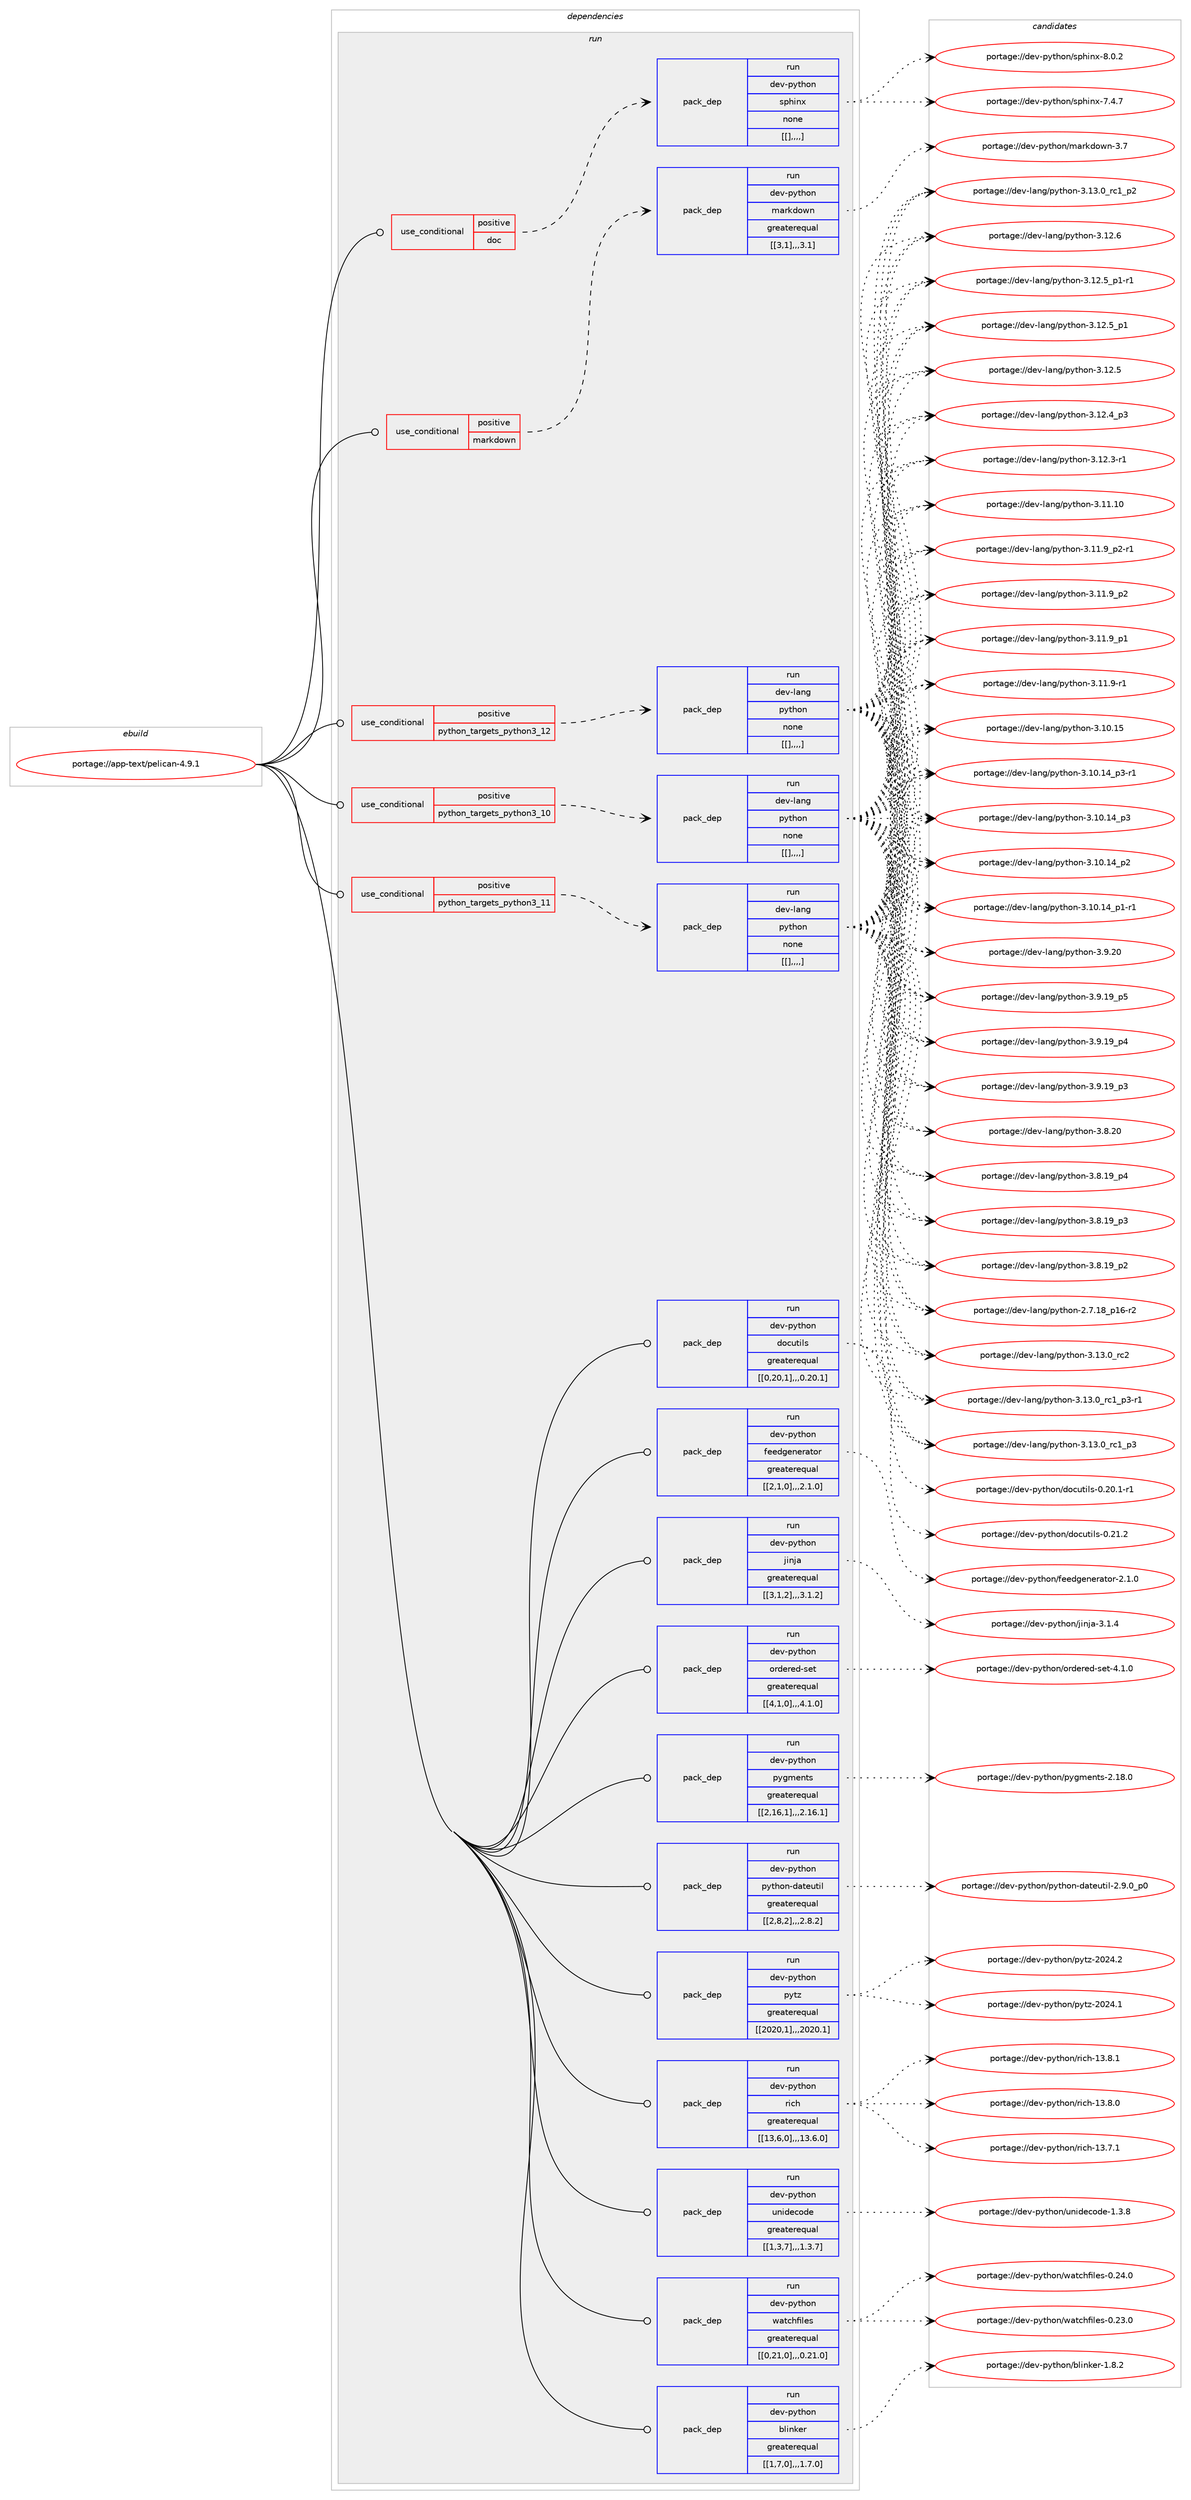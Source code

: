 digraph prolog {

# *************
# Graph options
# *************

newrank=true;
concentrate=true;
compound=true;
graph [rankdir=LR,fontname=Helvetica,fontsize=10,ranksep=1.5];#, ranksep=2.5, nodesep=0.2];
edge  [arrowhead=vee];
node  [fontname=Helvetica,fontsize=10];

# **********
# The ebuild
# **********

subgraph cluster_leftcol {
color=gray;
label=<<i>ebuild</i>>;
id [label="portage://app-text/pelican-4.9.1", color=red, width=4, href="../app-text/pelican-4.9.1.svg"];
}

# ****************
# The dependencies
# ****************

subgraph cluster_midcol {
color=gray;
label=<<i>dependencies</i>>;
subgraph cluster_compile {
fillcolor="#eeeeee";
style=filled;
label=<<i>compile</i>>;
}
subgraph cluster_compileandrun {
fillcolor="#eeeeee";
style=filled;
label=<<i>compile and run</i>>;
}
subgraph cluster_run {
fillcolor="#eeeeee";
style=filled;
label=<<i>run</i>>;
subgraph cond15525 {
dependency57543 [label=<<TABLE BORDER="0" CELLBORDER="1" CELLSPACING="0" CELLPADDING="4"><TR><TD ROWSPAN="3" CELLPADDING="10">use_conditional</TD></TR><TR><TD>positive</TD></TR><TR><TD>doc</TD></TR></TABLE>>, shape=none, color=red];
subgraph pack41513 {
dependency57544 [label=<<TABLE BORDER="0" CELLBORDER="1" CELLSPACING="0" CELLPADDING="4" WIDTH="220"><TR><TD ROWSPAN="6" CELLPADDING="30">pack_dep</TD></TR><TR><TD WIDTH="110">run</TD></TR><TR><TD>dev-python</TD></TR><TR><TD>sphinx</TD></TR><TR><TD>none</TD></TR><TR><TD>[[],,,,]</TD></TR></TABLE>>, shape=none, color=blue];
}
dependency57543:e -> dependency57544:w [weight=20,style="dashed",arrowhead="vee"];
}
id:e -> dependency57543:w [weight=20,style="solid",arrowhead="odot"];
subgraph cond15526 {
dependency57545 [label=<<TABLE BORDER="0" CELLBORDER="1" CELLSPACING="0" CELLPADDING="4"><TR><TD ROWSPAN="3" CELLPADDING="10">use_conditional</TD></TR><TR><TD>positive</TD></TR><TR><TD>markdown</TD></TR></TABLE>>, shape=none, color=red];
subgraph pack41514 {
dependency57546 [label=<<TABLE BORDER="0" CELLBORDER="1" CELLSPACING="0" CELLPADDING="4" WIDTH="220"><TR><TD ROWSPAN="6" CELLPADDING="30">pack_dep</TD></TR><TR><TD WIDTH="110">run</TD></TR><TR><TD>dev-python</TD></TR><TR><TD>markdown</TD></TR><TR><TD>greaterequal</TD></TR><TR><TD>[[3,1],,,3.1]</TD></TR></TABLE>>, shape=none, color=blue];
}
dependency57545:e -> dependency57546:w [weight=20,style="dashed",arrowhead="vee"];
}
id:e -> dependency57545:w [weight=20,style="solid",arrowhead="odot"];
subgraph cond15527 {
dependency57547 [label=<<TABLE BORDER="0" CELLBORDER="1" CELLSPACING="0" CELLPADDING="4"><TR><TD ROWSPAN="3" CELLPADDING="10">use_conditional</TD></TR><TR><TD>positive</TD></TR><TR><TD>python_targets_python3_10</TD></TR></TABLE>>, shape=none, color=red];
subgraph pack41515 {
dependency57548 [label=<<TABLE BORDER="0" CELLBORDER="1" CELLSPACING="0" CELLPADDING="4" WIDTH="220"><TR><TD ROWSPAN="6" CELLPADDING="30">pack_dep</TD></TR><TR><TD WIDTH="110">run</TD></TR><TR><TD>dev-lang</TD></TR><TR><TD>python</TD></TR><TR><TD>none</TD></TR><TR><TD>[[],,,,]</TD></TR></TABLE>>, shape=none, color=blue];
}
dependency57547:e -> dependency57548:w [weight=20,style="dashed",arrowhead="vee"];
}
id:e -> dependency57547:w [weight=20,style="solid",arrowhead="odot"];
subgraph cond15528 {
dependency57549 [label=<<TABLE BORDER="0" CELLBORDER="1" CELLSPACING="0" CELLPADDING="4"><TR><TD ROWSPAN="3" CELLPADDING="10">use_conditional</TD></TR><TR><TD>positive</TD></TR><TR><TD>python_targets_python3_11</TD></TR></TABLE>>, shape=none, color=red];
subgraph pack41516 {
dependency57550 [label=<<TABLE BORDER="0" CELLBORDER="1" CELLSPACING="0" CELLPADDING="4" WIDTH="220"><TR><TD ROWSPAN="6" CELLPADDING="30">pack_dep</TD></TR><TR><TD WIDTH="110">run</TD></TR><TR><TD>dev-lang</TD></TR><TR><TD>python</TD></TR><TR><TD>none</TD></TR><TR><TD>[[],,,,]</TD></TR></TABLE>>, shape=none, color=blue];
}
dependency57549:e -> dependency57550:w [weight=20,style="dashed",arrowhead="vee"];
}
id:e -> dependency57549:w [weight=20,style="solid",arrowhead="odot"];
subgraph cond15529 {
dependency57551 [label=<<TABLE BORDER="0" CELLBORDER="1" CELLSPACING="0" CELLPADDING="4"><TR><TD ROWSPAN="3" CELLPADDING="10">use_conditional</TD></TR><TR><TD>positive</TD></TR><TR><TD>python_targets_python3_12</TD></TR></TABLE>>, shape=none, color=red];
subgraph pack41517 {
dependency57552 [label=<<TABLE BORDER="0" CELLBORDER="1" CELLSPACING="0" CELLPADDING="4" WIDTH="220"><TR><TD ROWSPAN="6" CELLPADDING="30">pack_dep</TD></TR><TR><TD WIDTH="110">run</TD></TR><TR><TD>dev-lang</TD></TR><TR><TD>python</TD></TR><TR><TD>none</TD></TR><TR><TD>[[],,,,]</TD></TR></TABLE>>, shape=none, color=blue];
}
dependency57551:e -> dependency57552:w [weight=20,style="dashed",arrowhead="vee"];
}
id:e -> dependency57551:w [weight=20,style="solid",arrowhead="odot"];
subgraph pack41518 {
dependency57553 [label=<<TABLE BORDER="0" CELLBORDER="1" CELLSPACING="0" CELLPADDING="4" WIDTH="220"><TR><TD ROWSPAN="6" CELLPADDING="30">pack_dep</TD></TR><TR><TD WIDTH="110">run</TD></TR><TR><TD>dev-python</TD></TR><TR><TD>blinker</TD></TR><TR><TD>greaterequal</TD></TR><TR><TD>[[1,7,0],,,1.7.0]</TD></TR></TABLE>>, shape=none, color=blue];
}
id:e -> dependency57553:w [weight=20,style="solid",arrowhead="odot"];
subgraph pack41519 {
dependency57554 [label=<<TABLE BORDER="0" CELLBORDER="1" CELLSPACING="0" CELLPADDING="4" WIDTH="220"><TR><TD ROWSPAN="6" CELLPADDING="30">pack_dep</TD></TR><TR><TD WIDTH="110">run</TD></TR><TR><TD>dev-python</TD></TR><TR><TD>docutils</TD></TR><TR><TD>greaterequal</TD></TR><TR><TD>[[0,20,1],,,0.20.1]</TD></TR></TABLE>>, shape=none, color=blue];
}
id:e -> dependency57554:w [weight=20,style="solid",arrowhead="odot"];
subgraph pack41520 {
dependency57555 [label=<<TABLE BORDER="0" CELLBORDER="1" CELLSPACING="0" CELLPADDING="4" WIDTH="220"><TR><TD ROWSPAN="6" CELLPADDING="30">pack_dep</TD></TR><TR><TD WIDTH="110">run</TD></TR><TR><TD>dev-python</TD></TR><TR><TD>feedgenerator</TD></TR><TR><TD>greaterequal</TD></TR><TR><TD>[[2,1,0],,,2.1.0]</TD></TR></TABLE>>, shape=none, color=blue];
}
id:e -> dependency57555:w [weight=20,style="solid",arrowhead="odot"];
subgraph pack41521 {
dependency57556 [label=<<TABLE BORDER="0" CELLBORDER="1" CELLSPACING="0" CELLPADDING="4" WIDTH="220"><TR><TD ROWSPAN="6" CELLPADDING="30">pack_dep</TD></TR><TR><TD WIDTH="110">run</TD></TR><TR><TD>dev-python</TD></TR><TR><TD>jinja</TD></TR><TR><TD>greaterequal</TD></TR><TR><TD>[[3,1,2],,,3.1.2]</TD></TR></TABLE>>, shape=none, color=blue];
}
id:e -> dependency57556:w [weight=20,style="solid",arrowhead="odot"];
subgraph pack41522 {
dependency57557 [label=<<TABLE BORDER="0" CELLBORDER="1" CELLSPACING="0" CELLPADDING="4" WIDTH="220"><TR><TD ROWSPAN="6" CELLPADDING="30">pack_dep</TD></TR><TR><TD WIDTH="110">run</TD></TR><TR><TD>dev-python</TD></TR><TR><TD>ordered-set</TD></TR><TR><TD>greaterequal</TD></TR><TR><TD>[[4,1,0],,,4.1.0]</TD></TR></TABLE>>, shape=none, color=blue];
}
id:e -> dependency57557:w [weight=20,style="solid",arrowhead="odot"];
subgraph pack41523 {
dependency57558 [label=<<TABLE BORDER="0" CELLBORDER="1" CELLSPACING="0" CELLPADDING="4" WIDTH="220"><TR><TD ROWSPAN="6" CELLPADDING="30">pack_dep</TD></TR><TR><TD WIDTH="110">run</TD></TR><TR><TD>dev-python</TD></TR><TR><TD>pygments</TD></TR><TR><TD>greaterequal</TD></TR><TR><TD>[[2,16,1],,,2.16.1]</TD></TR></TABLE>>, shape=none, color=blue];
}
id:e -> dependency57558:w [weight=20,style="solid",arrowhead="odot"];
subgraph pack41524 {
dependency57559 [label=<<TABLE BORDER="0" CELLBORDER="1" CELLSPACING="0" CELLPADDING="4" WIDTH="220"><TR><TD ROWSPAN="6" CELLPADDING="30">pack_dep</TD></TR><TR><TD WIDTH="110">run</TD></TR><TR><TD>dev-python</TD></TR><TR><TD>python-dateutil</TD></TR><TR><TD>greaterequal</TD></TR><TR><TD>[[2,8,2],,,2.8.2]</TD></TR></TABLE>>, shape=none, color=blue];
}
id:e -> dependency57559:w [weight=20,style="solid",arrowhead="odot"];
subgraph pack41525 {
dependency57560 [label=<<TABLE BORDER="0" CELLBORDER="1" CELLSPACING="0" CELLPADDING="4" WIDTH="220"><TR><TD ROWSPAN="6" CELLPADDING="30">pack_dep</TD></TR><TR><TD WIDTH="110">run</TD></TR><TR><TD>dev-python</TD></TR><TR><TD>pytz</TD></TR><TR><TD>greaterequal</TD></TR><TR><TD>[[2020,1],,,2020.1]</TD></TR></TABLE>>, shape=none, color=blue];
}
id:e -> dependency57560:w [weight=20,style="solid",arrowhead="odot"];
subgraph pack41526 {
dependency57561 [label=<<TABLE BORDER="0" CELLBORDER="1" CELLSPACING="0" CELLPADDING="4" WIDTH="220"><TR><TD ROWSPAN="6" CELLPADDING="30">pack_dep</TD></TR><TR><TD WIDTH="110">run</TD></TR><TR><TD>dev-python</TD></TR><TR><TD>rich</TD></TR><TR><TD>greaterequal</TD></TR><TR><TD>[[13,6,0],,,13.6.0]</TD></TR></TABLE>>, shape=none, color=blue];
}
id:e -> dependency57561:w [weight=20,style="solid",arrowhead="odot"];
subgraph pack41527 {
dependency57562 [label=<<TABLE BORDER="0" CELLBORDER="1" CELLSPACING="0" CELLPADDING="4" WIDTH="220"><TR><TD ROWSPAN="6" CELLPADDING="30">pack_dep</TD></TR><TR><TD WIDTH="110">run</TD></TR><TR><TD>dev-python</TD></TR><TR><TD>unidecode</TD></TR><TR><TD>greaterequal</TD></TR><TR><TD>[[1,3,7],,,1.3.7]</TD></TR></TABLE>>, shape=none, color=blue];
}
id:e -> dependency57562:w [weight=20,style="solid",arrowhead="odot"];
subgraph pack41528 {
dependency57563 [label=<<TABLE BORDER="0" CELLBORDER="1" CELLSPACING="0" CELLPADDING="4" WIDTH="220"><TR><TD ROWSPAN="6" CELLPADDING="30">pack_dep</TD></TR><TR><TD WIDTH="110">run</TD></TR><TR><TD>dev-python</TD></TR><TR><TD>watchfiles</TD></TR><TR><TD>greaterequal</TD></TR><TR><TD>[[0,21,0],,,0.21.0]</TD></TR></TABLE>>, shape=none, color=blue];
}
id:e -> dependency57563:w [weight=20,style="solid",arrowhead="odot"];
}
}

# **************
# The candidates
# **************

subgraph cluster_choices {
rank=same;
color=gray;
label=<<i>candidates</i>>;

subgraph choice41513 {
color=black;
nodesep=1;
choice1001011184511212111610411111047115112104105110120455646484650 [label="portage://dev-python/sphinx-8.0.2", color=red, width=4,href="../dev-python/sphinx-8.0.2.svg"];
choice1001011184511212111610411111047115112104105110120455546524655 [label="portage://dev-python/sphinx-7.4.7", color=red, width=4,href="../dev-python/sphinx-7.4.7.svg"];
dependency57544:e -> choice1001011184511212111610411111047115112104105110120455646484650:w [style=dotted,weight="100"];
dependency57544:e -> choice1001011184511212111610411111047115112104105110120455546524655:w [style=dotted,weight="100"];
}
subgraph choice41514 {
color=black;
nodesep=1;
choice10010111845112121116104111110471099711410710011111911045514655 [label="portage://dev-python/markdown-3.7", color=red, width=4,href="../dev-python/markdown-3.7.svg"];
dependency57546:e -> choice10010111845112121116104111110471099711410710011111911045514655:w [style=dotted,weight="100"];
}
subgraph choice41515 {
color=black;
nodesep=1;
choice10010111845108971101034711212111610411111045514649514648951149950 [label="portage://dev-lang/python-3.13.0_rc2", color=red, width=4,href="../dev-lang/python-3.13.0_rc2.svg"];
choice1001011184510897110103471121211161041111104551464951464895114994995112514511449 [label="portage://dev-lang/python-3.13.0_rc1_p3-r1", color=red, width=4,href="../dev-lang/python-3.13.0_rc1_p3-r1.svg"];
choice100101118451089711010347112121116104111110455146495146489511499499511251 [label="portage://dev-lang/python-3.13.0_rc1_p3", color=red, width=4,href="../dev-lang/python-3.13.0_rc1_p3.svg"];
choice100101118451089711010347112121116104111110455146495146489511499499511250 [label="portage://dev-lang/python-3.13.0_rc1_p2", color=red, width=4,href="../dev-lang/python-3.13.0_rc1_p2.svg"];
choice10010111845108971101034711212111610411111045514649504654 [label="portage://dev-lang/python-3.12.6", color=red, width=4,href="../dev-lang/python-3.12.6.svg"];
choice1001011184510897110103471121211161041111104551464950465395112494511449 [label="portage://dev-lang/python-3.12.5_p1-r1", color=red, width=4,href="../dev-lang/python-3.12.5_p1-r1.svg"];
choice100101118451089711010347112121116104111110455146495046539511249 [label="portage://dev-lang/python-3.12.5_p1", color=red, width=4,href="../dev-lang/python-3.12.5_p1.svg"];
choice10010111845108971101034711212111610411111045514649504653 [label="portage://dev-lang/python-3.12.5", color=red, width=4,href="../dev-lang/python-3.12.5.svg"];
choice100101118451089711010347112121116104111110455146495046529511251 [label="portage://dev-lang/python-3.12.4_p3", color=red, width=4,href="../dev-lang/python-3.12.4_p3.svg"];
choice100101118451089711010347112121116104111110455146495046514511449 [label="portage://dev-lang/python-3.12.3-r1", color=red, width=4,href="../dev-lang/python-3.12.3-r1.svg"];
choice1001011184510897110103471121211161041111104551464949464948 [label="portage://dev-lang/python-3.11.10", color=red, width=4,href="../dev-lang/python-3.11.10.svg"];
choice1001011184510897110103471121211161041111104551464949465795112504511449 [label="portage://dev-lang/python-3.11.9_p2-r1", color=red, width=4,href="../dev-lang/python-3.11.9_p2-r1.svg"];
choice100101118451089711010347112121116104111110455146494946579511250 [label="portage://dev-lang/python-3.11.9_p2", color=red, width=4,href="../dev-lang/python-3.11.9_p2.svg"];
choice100101118451089711010347112121116104111110455146494946579511249 [label="portage://dev-lang/python-3.11.9_p1", color=red, width=4,href="../dev-lang/python-3.11.9_p1.svg"];
choice100101118451089711010347112121116104111110455146494946574511449 [label="portage://dev-lang/python-3.11.9-r1", color=red, width=4,href="../dev-lang/python-3.11.9-r1.svg"];
choice1001011184510897110103471121211161041111104551464948464953 [label="portage://dev-lang/python-3.10.15", color=red, width=4,href="../dev-lang/python-3.10.15.svg"];
choice100101118451089711010347112121116104111110455146494846495295112514511449 [label="portage://dev-lang/python-3.10.14_p3-r1", color=red, width=4,href="../dev-lang/python-3.10.14_p3-r1.svg"];
choice10010111845108971101034711212111610411111045514649484649529511251 [label="portage://dev-lang/python-3.10.14_p3", color=red, width=4,href="../dev-lang/python-3.10.14_p3.svg"];
choice10010111845108971101034711212111610411111045514649484649529511250 [label="portage://dev-lang/python-3.10.14_p2", color=red, width=4,href="../dev-lang/python-3.10.14_p2.svg"];
choice100101118451089711010347112121116104111110455146494846495295112494511449 [label="portage://dev-lang/python-3.10.14_p1-r1", color=red, width=4,href="../dev-lang/python-3.10.14_p1-r1.svg"];
choice10010111845108971101034711212111610411111045514657465048 [label="portage://dev-lang/python-3.9.20", color=red, width=4,href="../dev-lang/python-3.9.20.svg"];
choice100101118451089711010347112121116104111110455146574649579511253 [label="portage://dev-lang/python-3.9.19_p5", color=red, width=4,href="../dev-lang/python-3.9.19_p5.svg"];
choice100101118451089711010347112121116104111110455146574649579511252 [label="portage://dev-lang/python-3.9.19_p4", color=red, width=4,href="../dev-lang/python-3.9.19_p4.svg"];
choice100101118451089711010347112121116104111110455146574649579511251 [label="portage://dev-lang/python-3.9.19_p3", color=red, width=4,href="../dev-lang/python-3.9.19_p3.svg"];
choice10010111845108971101034711212111610411111045514656465048 [label="portage://dev-lang/python-3.8.20", color=red, width=4,href="../dev-lang/python-3.8.20.svg"];
choice100101118451089711010347112121116104111110455146564649579511252 [label="portage://dev-lang/python-3.8.19_p4", color=red, width=4,href="../dev-lang/python-3.8.19_p4.svg"];
choice100101118451089711010347112121116104111110455146564649579511251 [label="portage://dev-lang/python-3.8.19_p3", color=red, width=4,href="../dev-lang/python-3.8.19_p3.svg"];
choice100101118451089711010347112121116104111110455146564649579511250 [label="portage://dev-lang/python-3.8.19_p2", color=red, width=4,href="../dev-lang/python-3.8.19_p2.svg"];
choice100101118451089711010347112121116104111110455046554649569511249544511450 [label="portage://dev-lang/python-2.7.18_p16-r2", color=red, width=4,href="../dev-lang/python-2.7.18_p16-r2.svg"];
dependency57548:e -> choice10010111845108971101034711212111610411111045514649514648951149950:w [style=dotted,weight="100"];
dependency57548:e -> choice1001011184510897110103471121211161041111104551464951464895114994995112514511449:w [style=dotted,weight="100"];
dependency57548:e -> choice100101118451089711010347112121116104111110455146495146489511499499511251:w [style=dotted,weight="100"];
dependency57548:e -> choice100101118451089711010347112121116104111110455146495146489511499499511250:w [style=dotted,weight="100"];
dependency57548:e -> choice10010111845108971101034711212111610411111045514649504654:w [style=dotted,weight="100"];
dependency57548:e -> choice1001011184510897110103471121211161041111104551464950465395112494511449:w [style=dotted,weight="100"];
dependency57548:e -> choice100101118451089711010347112121116104111110455146495046539511249:w [style=dotted,weight="100"];
dependency57548:e -> choice10010111845108971101034711212111610411111045514649504653:w [style=dotted,weight="100"];
dependency57548:e -> choice100101118451089711010347112121116104111110455146495046529511251:w [style=dotted,weight="100"];
dependency57548:e -> choice100101118451089711010347112121116104111110455146495046514511449:w [style=dotted,weight="100"];
dependency57548:e -> choice1001011184510897110103471121211161041111104551464949464948:w [style=dotted,weight="100"];
dependency57548:e -> choice1001011184510897110103471121211161041111104551464949465795112504511449:w [style=dotted,weight="100"];
dependency57548:e -> choice100101118451089711010347112121116104111110455146494946579511250:w [style=dotted,weight="100"];
dependency57548:e -> choice100101118451089711010347112121116104111110455146494946579511249:w [style=dotted,weight="100"];
dependency57548:e -> choice100101118451089711010347112121116104111110455146494946574511449:w [style=dotted,weight="100"];
dependency57548:e -> choice1001011184510897110103471121211161041111104551464948464953:w [style=dotted,weight="100"];
dependency57548:e -> choice100101118451089711010347112121116104111110455146494846495295112514511449:w [style=dotted,weight="100"];
dependency57548:e -> choice10010111845108971101034711212111610411111045514649484649529511251:w [style=dotted,weight="100"];
dependency57548:e -> choice10010111845108971101034711212111610411111045514649484649529511250:w [style=dotted,weight="100"];
dependency57548:e -> choice100101118451089711010347112121116104111110455146494846495295112494511449:w [style=dotted,weight="100"];
dependency57548:e -> choice10010111845108971101034711212111610411111045514657465048:w [style=dotted,weight="100"];
dependency57548:e -> choice100101118451089711010347112121116104111110455146574649579511253:w [style=dotted,weight="100"];
dependency57548:e -> choice100101118451089711010347112121116104111110455146574649579511252:w [style=dotted,weight="100"];
dependency57548:e -> choice100101118451089711010347112121116104111110455146574649579511251:w [style=dotted,weight="100"];
dependency57548:e -> choice10010111845108971101034711212111610411111045514656465048:w [style=dotted,weight="100"];
dependency57548:e -> choice100101118451089711010347112121116104111110455146564649579511252:w [style=dotted,weight="100"];
dependency57548:e -> choice100101118451089711010347112121116104111110455146564649579511251:w [style=dotted,weight="100"];
dependency57548:e -> choice100101118451089711010347112121116104111110455146564649579511250:w [style=dotted,weight="100"];
dependency57548:e -> choice100101118451089711010347112121116104111110455046554649569511249544511450:w [style=dotted,weight="100"];
}
subgraph choice41516 {
color=black;
nodesep=1;
choice10010111845108971101034711212111610411111045514649514648951149950 [label="portage://dev-lang/python-3.13.0_rc2", color=red, width=4,href="../dev-lang/python-3.13.0_rc2.svg"];
choice1001011184510897110103471121211161041111104551464951464895114994995112514511449 [label="portage://dev-lang/python-3.13.0_rc1_p3-r1", color=red, width=4,href="../dev-lang/python-3.13.0_rc1_p3-r1.svg"];
choice100101118451089711010347112121116104111110455146495146489511499499511251 [label="portage://dev-lang/python-3.13.0_rc1_p3", color=red, width=4,href="../dev-lang/python-3.13.0_rc1_p3.svg"];
choice100101118451089711010347112121116104111110455146495146489511499499511250 [label="portage://dev-lang/python-3.13.0_rc1_p2", color=red, width=4,href="../dev-lang/python-3.13.0_rc1_p2.svg"];
choice10010111845108971101034711212111610411111045514649504654 [label="portage://dev-lang/python-3.12.6", color=red, width=4,href="../dev-lang/python-3.12.6.svg"];
choice1001011184510897110103471121211161041111104551464950465395112494511449 [label="portage://dev-lang/python-3.12.5_p1-r1", color=red, width=4,href="../dev-lang/python-3.12.5_p1-r1.svg"];
choice100101118451089711010347112121116104111110455146495046539511249 [label="portage://dev-lang/python-3.12.5_p1", color=red, width=4,href="../dev-lang/python-3.12.5_p1.svg"];
choice10010111845108971101034711212111610411111045514649504653 [label="portage://dev-lang/python-3.12.5", color=red, width=4,href="../dev-lang/python-3.12.5.svg"];
choice100101118451089711010347112121116104111110455146495046529511251 [label="portage://dev-lang/python-3.12.4_p3", color=red, width=4,href="../dev-lang/python-3.12.4_p3.svg"];
choice100101118451089711010347112121116104111110455146495046514511449 [label="portage://dev-lang/python-3.12.3-r1", color=red, width=4,href="../dev-lang/python-3.12.3-r1.svg"];
choice1001011184510897110103471121211161041111104551464949464948 [label="portage://dev-lang/python-3.11.10", color=red, width=4,href="../dev-lang/python-3.11.10.svg"];
choice1001011184510897110103471121211161041111104551464949465795112504511449 [label="portage://dev-lang/python-3.11.9_p2-r1", color=red, width=4,href="../dev-lang/python-3.11.9_p2-r1.svg"];
choice100101118451089711010347112121116104111110455146494946579511250 [label="portage://dev-lang/python-3.11.9_p2", color=red, width=4,href="../dev-lang/python-3.11.9_p2.svg"];
choice100101118451089711010347112121116104111110455146494946579511249 [label="portage://dev-lang/python-3.11.9_p1", color=red, width=4,href="../dev-lang/python-3.11.9_p1.svg"];
choice100101118451089711010347112121116104111110455146494946574511449 [label="portage://dev-lang/python-3.11.9-r1", color=red, width=4,href="../dev-lang/python-3.11.9-r1.svg"];
choice1001011184510897110103471121211161041111104551464948464953 [label="portage://dev-lang/python-3.10.15", color=red, width=4,href="../dev-lang/python-3.10.15.svg"];
choice100101118451089711010347112121116104111110455146494846495295112514511449 [label="portage://dev-lang/python-3.10.14_p3-r1", color=red, width=4,href="../dev-lang/python-3.10.14_p3-r1.svg"];
choice10010111845108971101034711212111610411111045514649484649529511251 [label="portage://dev-lang/python-3.10.14_p3", color=red, width=4,href="../dev-lang/python-3.10.14_p3.svg"];
choice10010111845108971101034711212111610411111045514649484649529511250 [label="portage://dev-lang/python-3.10.14_p2", color=red, width=4,href="../dev-lang/python-3.10.14_p2.svg"];
choice100101118451089711010347112121116104111110455146494846495295112494511449 [label="portage://dev-lang/python-3.10.14_p1-r1", color=red, width=4,href="../dev-lang/python-3.10.14_p1-r1.svg"];
choice10010111845108971101034711212111610411111045514657465048 [label="portage://dev-lang/python-3.9.20", color=red, width=4,href="../dev-lang/python-3.9.20.svg"];
choice100101118451089711010347112121116104111110455146574649579511253 [label="portage://dev-lang/python-3.9.19_p5", color=red, width=4,href="../dev-lang/python-3.9.19_p5.svg"];
choice100101118451089711010347112121116104111110455146574649579511252 [label="portage://dev-lang/python-3.9.19_p4", color=red, width=4,href="../dev-lang/python-3.9.19_p4.svg"];
choice100101118451089711010347112121116104111110455146574649579511251 [label="portage://dev-lang/python-3.9.19_p3", color=red, width=4,href="../dev-lang/python-3.9.19_p3.svg"];
choice10010111845108971101034711212111610411111045514656465048 [label="portage://dev-lang/python-3.8.20", color=red, width=4,href="../dev-lang/python-3.8.20.svg"];
choice100101118451089711010347112121116104111110455146564649579511252 [label="portage://dev-lang/python-3.8.19_p4", color=red, width=4,href="../dev-lang/python-3.8.19_p4.svg"];
choice100101118451089711010347112121116104111110455146564649579511251 [label="portage://dev-lang/python-3.8.19_p3", color=red, width=4,href="../dev-lang/python-3.8.19_p3.svg"];
choice100101118451089711010347112121116104111110455146564649579511250 [label="portage://dev-lang/python-3.8.19_p2", color=red, width=4,href="../dev-lang/python-3.8.19_p2.svg"];
choice100101118451089711010347112121116104111110455046554649569511249544511450 [label="portage://dev-lang/python-2.7.18_p16-r2", color=red, width=4,href="../dev-lang/python-2.7.18_p16-r2.svg"];
dependency57550:e -> choice10010111845108971101034711212111610411111045514649514648951149950:w [style=dotted,weight="100"];
dependency57550:e -> choice1001011184510897110103471121211161041111104551464951464895114994995112514511449:w [style=dotted,weight="100"];
dependency57550:e -> choice100101118451089711010347112121116104111110455146495146489511499499511251:w [style=dotted,weight="100"];
dependency57550:e -> choice100101118451089711010347112121116104111110455146495146489511499499511250:w [style=dotted,weight="100"];
dependency57550:e -> choice10010111845108971101034711212111610411111045514649504654:w [style=dotted,weight="100"];
dependency57550:e -> choice1001011184510897110103471121211161041111104551464950465395112494511449:w [style=dotted,weight="100"];
dependency57550:e -> choice100101118451089711010347112121116104111110455146495046539511249:w [style=dotted,weight="100"];
dependency57550:e -> choice10010111845108971101034711212111610411111045514649504653:w [style=dotted,weight="100"];
dependency57550:e -> choice100101118451089711010347112121116104111110455146495046529511251:w [style=dotted,weight="100"];
dependency57550:e -> choice100101118451089711010347112121116104111110455146495046514511449:w [style=dotted,weight="100"];
dependency57550:e -> choice1001011184510897110103471121211161041111104551464949464948:w [style=dotted,weight="100"];
dependency57550:e -> choice1001011184510897110103471121211161041111104551464949465795112504511449:w [style=dotted,weight="100"];
dependency57550:e -> choice100101118451089711010347112121116104111110455146494946579511250:w [style=dotted,weight="100"];
dependency57550:e -> choice100101118451089711010347112121116104111110455146494946579511249:w [style=dotted,weight="100"];
dependency57550:e -> choice100101118451089711010347112121116104111110455146494946574511449:w [style=dotted,weight="100"];
dependency57550:e -> choice1001011184510897110103471121211161041111104551464948464953:w [style=dotted,weight="100"];
dependency57550:e -> choice100101118451089711010347112121116104111110455146494846495295112514511449:w [style=dotted,weight="100"];
dependency57550:e -> choice10010111845108971101034711212111610411111045514649484649529511251:w [style=dotted,weight="100"];
dependency57550:e -> choice10010111845108971101034711212111610411111045514649484649529511250:w [style=dotted,weight="100"];
dependency57550:e -> choice100101118451089711010347112121116104111110455146494846495295112494511449:w [style=dotted,weight="100"];
dependency57550:e -> choice10010111845108971101034711212111610411111045514657465048:w [style=dotted,weight="100"];
dependency57550:e -> choice100101118451089711010347112121116104111110455146574649579511253:w [style=dotted,weight="100"];
dependency57550:e -> choice100101118451089711010347112121116104111110455146574649579511252:w [style=dotted,weight="100"];
dependency57550:e -> choice100101118451089711010347112121116104111110455146574649579511251:w [style=dotted,weight="100"];
dependency57550:e -> choice10010111845108971101034711212111610411111045514656465048:w [style=dotted,weight="100"];
dependency57550:e -> choice100101118451089711010347112121116104111110455146564649579511252:w [style=dotted,weight="100"];
dependency57550:e -> choice100101118451089711010347112121116104111110455146564649579511251:w [style=dotted,weight="100"];
dependency57550:e -> choice100101118451089711010347112121116104111110455146564649579511250:w [style=dotted,weight="100"];
dependency57550:e -> choice100101118451089711010347112121116104111110455046554649569511249544511450:w [style=dotted,weight="100"];
}
subgraph choice41517 {
color=black;
nodesep=1;
choice10010111845108971101034711212111610411111045514649514648951149950 [label="portage://dev-lang/python-3.13.0_rc2", color=red, width=4,href="../dev-lang/python-3.13.0_rc2.svg"];
choice1001011184510897110103471121211161041111104551464951464895114994995112514511449 [label="portage://dev-lang/python-3.13.0_rc1_p3-r1", color=red, width=4,href="../dev-lang/python-3.13.0_rc1_p3-r1.svg"];
choice100101118451089711010347112121116104111110455146495146489511499499511251 [label="portage://dev-lang/python-3.13.0_rc1_p3", color=red, width=4,href="../dev-lang/python-3.13.0_rc1_p3.svg"];
choice100101118451089711010347112121116104111110455146495146489511499499511250 [label="portage://dev-lang/python-3.13.0_rc1_p2", color=red, width=4,href="../dev-lang/python-3.13.0_rc1_p2.svg"];
choice10010111845108971101034711212111610411111045514649504654 [label="portage://dev-lang/python-3.12.6", color=red, width=4,href="../dev-lang/python-3.12.6.svg"];
choice1001011184510897110103471121211161041111104551464950465395112494511449 [label="portage://dev-lang/python-3.12.5_p1-r1", color=red, width=4,href="../dev-lang/python-3.12.5_p1-r1.svg"];
choice100101118451089711010347112121116104111110455146495046539511249 [label="portage://dev-lang/python-3.12.5_p1", color=red, width=4,href="../dev-lang/python-3.12.5_p1.svg"];
choice10010111845108971101034711212111610411111045514649504653 [label="portage://dev-lang/python-3.12.5", color=red, width=4,href="../dev-lang/python-3.12.5.svg"];
choice100101118451089711010347112121116104111110455146495046529511251 [label="portage://dev-lang/python-3.12.4_p3", color=red, width=4,href="../dev-lang/python-3.12.4_p3.svg"];
choice100101118451089711010347112121116104111110455146495046514511449 [label="portage://dev-lang/python-3.12.3-r1", color=red, width=4,href="../dev-lang/python-3.12.3-r1.svg"];
choice1001011184510897110103471121211161041111104551464949464948 [label="portage://dev-lang/python-3.11.10", color=red, width=4,href="../dev-lang/python-3.11.10.svg"];
choice1001011184510897110103471121211161041111104551464949465795112504511449 [label="portage://dev-lang/python-3.11.9_p2-r1", color=red, width=4,href="../dev-lang/python-3.11.9_p2-r1.svg"];
choice100101118451089711010347112121116104111110455146494946579511250 [label="portage://dev-lang/python-3.11.9_p2", color=red, width=4,href="../dev-lang/python-3.11.9_p2.svg"];
choice100101118451089711010347112121116104111110455146494946579511249 [label="portage://dev-lang/python-3.11.9_p1", color=red, width=4,href="../dev-lang/python-3.11.9_p1.svg"];
choice100101118451089711010347112121116104111110455146494946574511449 [label="portage://dev-lang/python-3.11.9-r1", color=red, width=4,href="../dev-lang/python-3.11.9-r1.svg"];
choice1001011184510897110103471121211161041111104551464948464953 [label="portage://dev-lang/python-3.10.15", color=red, width=4,href="../dev-lang/python-3.10.15.svg"];
choice100101118451089711010347112121116104111110455146494846495295112514511449 [label="portage://dev-lang/python-3.10.14_p3-r1", color=red, width=4,href="../dev-lang/python-3.10.14_p3-r1.svg"];
choice10010111845108971101034711212111610411111045514649484649529511251 [label="portage://dev-lang/python-3.10.14_p3", color=red, width=4,href="../dev-lang/python-3.10.14_p3.svg"];
choice10010111845108971101034711212111610411111045514649484649529511250 [label="portage://dev-lang/python-3.10.14_p2", color=red, width=4,href="../dev-lang/python-3.10.14_p2.svg"];
choice100101118451089711010347112121116104111110455146494846495295112494511449 [label="portage://dev-lang/python-3.10.14_p1-r1", color=red, width=4,href="../dev-lang/python-3.10.14_p1-r1.svg"];
choice10010111845108971101034711212111610411111045514657465048 [label="portage://dev-lang/python-3.9.20", color=red, width=4,href="../dev-lang/python-3.9.20.svg"];
choice100101118451089711010347112121116104111110455146574649579511253 [label="portage://dev-lang/python-3.9.19_p5", color=red, width=4,href="../dev-lang/python-3.9.19_p5.svg"];
choice100101118451089711010347112121116104111110455146574649579511252 [label="portage://dev-lang/python-3.9.19_p4", color=red, width=4,href="../dev-lang/python-3.9.19_p4.svg"];
choice100101118451089711010347112121116104111110455146574649579511251 [label="portage://dev-lang/python-3.9.19_p3", color=red, width=4,href="../dev-lang/python-3.9.19_p3.svg"];
choice10010111845108971101034711212111610411111045514656465048 [label="portage://dev-lang/python-3.8.20", color=red, width=4,href="../dev-lang/python-3.8.20.svg"];
choice100101118451089711010347112121116104111110455146564649579511252 [label="portage://dev-lang/python-3.8.19_p4", color=red, width=4,href="../dev-lang/python-3.8.19_p4.svg"];
choice100101118451089711010347112121116104111110455146564649579511251 [label="portage://dev-lang/python-3.8.19_p3", color=red, width=4,href="../dev-lang/python-3.8.19_p3.svg"];
choice100101118451089711010347112121116104111110455146564649579511250 [label="portage://dev-lang/python-3.8.19_p2", color=red, width=4,href="../dev-lang/python-3.8.19_p2.svg"];
choice100101118451089711010347112121116104111110455046554649569511249544511450 [label="portage://dev-lang/python-2.7.18_p16-r2", color=red, width=4,href="../dev-lang/python-2.7.18_p16-r2.svg"];
dependency57552:e -> choice10010111845108971101034711212111610411111045514649514648951149950:w [style=dotted,weight="100"];
dependency57552:e -> choice1001011184510897110103471121211161041111104551464951464895114994995112514511449:w [style=dotted,weight="100"];
dependency57552:e -> choice100101118451089711010347112121116104111110455146495146489511499499511251:w [style=dotted,weight="100"];
dependency57552:e -> choice100101118451089711010347112121116104111110455146495146489511499499511250:w [style=dotted,weight="100"];
dependency57552:e -> choice10010111845108971101034711212111610411111045514649504654:w [style=dotted,weight="100"];
dependency57552:e -> choice1001011184510897110103471121211161041111104551464950465395112494511449:w [style=dotted,weight="100"];
dependency57552:e -> choice100101118451089711010347112121116104111110455146495046539511249:w [style=dotted,weight="100"];
dependency57552:e -> choice10010111845108971101034711212111610411111045514649504653:w [style=dotted,weight="100"];
dependency57552:e -> choice100101118451089711010347112121116104111110455146495046529511251:w [style=dotted,weight="100"];
dependency57552:e -> choice100101118451089711010347112121116104111110455146495046514511449:w [style=dotted,weight="100"];
dependency57552:e -> choice1001011184510897110103471121211161041111104551464949464948:w [style=dotted,weight="100"];
dependency57552:e -> choice1001011184510897110103471121211161041111104551464949465795112504511449:w [style=dotted,weight="100"];
dependency57552:e -> choice100101118451089711010347112121116104111110455146494946579511250:w [style=dotted,weight="100"];
dependency57552:e -> choice100101118451089711010347112121116104111110455146494946579511249:w [style=dotted,weight="100"];
dependency57552:e -> choice100101118451089711010347112121116104111110455146494946574511449:w [style=dotted,weight="100"];
dependency57552:e -> choice1001011184510897110103471121211161041111104551464948464953:w [style=dotted,weight="100"];
dependency57552:e -> choice100101118451089711010347112121116104111110455146494846495295112514511449:w [style=dotted,weight="100"];
dependency57552:e -> choice10010111845108971101034711212111610411111045514649484649529511251:w [style=dotted,weight="100"];
dependency57552:e -> choice10010111845108971101034711212111610411111045514649484649529511250:w [style=dotted,weight="100"];
dependency57552:e -> choice100101118451089711010347112121116104111110455146494846495295112494511449:w [style=dotted,weight="100"];
dependency57552:e -> choice10010111845108971101034711212111610411111045514657465048:w [style=dotted,weight="100"];
dependency57552:e -> choice100101118451089711010347112121116104111110455146574649579511253:w [style=dotted,weight="100"];
dependency57552:e -> choice100101118451089711010347112121116104111110455146574649579511252:w [style=dotted,weight="100"];
dependency57552:e -> choice100101118451089711010347112121116104111110455146574649579511251:w [style=dotted,weight="100"];
dependency57552:e -> choice10010111845108971101034711212111610411111045514656465048:w [style=dotted,weight="100"];
dependency57552:e -> choice100101118451089711010347112121116104111110455146564649579511252:w [style=dotted,weight="100"];
dependency57552:e -> choice100101118451089711010347112121116104111110455146564649579511251:w [style=dotted,weight="100"];
dependency57552:e -> choice100101118451089711010347112121116104111110455146564649579511250:w [style=dotted,weight="100"];
dependency57552:e -> choice100101118451089711010347112121116104111110455046554649569511249544511450:w [style=dotted,weight="100"];
}
subgraph choice41518 {
color=black;
nodesep=1;
choice100101118451121211161041111104798108105110107101114454946564650 [label="portage://dev-python/blinker-1.8.2", color=red, width=4,href="../dev-python/blinker-1.8.2.svg"];
dependency57553:e -> choice100101118451121211161041111104798108105110107101114454946564650:w [style=dotted,weight="100"];
}
subgraph choice41519 {
color=black;
nodesep=1;
choice10010111845112121116104111110471001119911711610510811545484650494650 [label="portage://dev-python/docutils-0.21.2", color=red, width=4,href="../dev-python/docutils-0.21.2.svg"];
choice100101118451121211161041111104710011199117116105108115454846504846494511449 [label="portage://dev-python/docutils-0.20.1-r1", color=red, width=4,href="../dev-python/docutils-0.20.1-r1.svg"];
dependency57554:e -> choice10010111845112121116104111110471001119911711610510811545484650494650:w [style=dotted,weight="100"];
dependency57554:e -> choice100101118451121211161041111104710011199117116105108115454846504846494511449:w [style=dotted,weight="100"];
}
subgraph choice41520 {
color=black;
nodesep=1;
choice100101118451121211161041111104710210110110010310111010111497116111114455046494648 [label="portage://dev-python/feedgenerator-2.1.0", color=red, width=4,href="../dev-python/feedgenerator-2.1.0.svg"];
dependency57555:e -> choice100101118451121211161041111104710210110110010310111010111497116111114455046494648:w [style=dotted,weight="100"];
}
subgraph choice41521 {
color=black;
nodesep=1;
choice100101118451121211161041111104710610511010697455146494652 [label="portage://dev-python/jinja-3.1.4", color=red, width=4,href="../dev-python/jinja-3.1.4.svg"];
dependency57556:e -> choice100101118451121211161041111104710610511010697455146494652:w [style=dotted,weight="100"];
}
subgraph choice41522 {
color=black;
nodesep=1;
choice100101118451121211161041111104711111410010111410110045115101116455246494648 [label="portage://dev-python/ordered-set-4.1.0", color=red, width=4,href="../dev-python/ordered-set-4.1.0.svg"];
dependency57557:e -> choice100101118451121211161041111104711111410010111410110045115101116455246494648:w [style=dotted,weight="100"];
}
subgraph choice41523 {
color=black;
nodesep=1;
choice100101118451121211161041111104711212110310910111011611545504649564648 [label="portage://dev-python/pygments-2.18.0", color=red, width=4,href="../dev-python/pygments-2.18.0.svg"];
dependency57558:e -> choice100101118451121211161041111104711212110310910111011611545504649564648:w [style=dotted,weight="100"];
}
subgraph choice41524 {
color=black;
nodesep=1;
choice100101118451121211161041111104711212111610411111045100971161011171161051084550465746489511248 [label="portage://dev-python/python-dateutil-2.9.0_p0", color=red, width=4,href="../dev-python/python-dateutil-2.9.0_p0.svg"];
dependency57559:e -> choice100101118451121211161041111104711212111610411111045100971161011171161051084550465746489511248:w [style=dotted,weight="100"];
}
subgraph choice41525 {
color=black;
nodesep=1;
choice100101118451121211161041111104711212111612245504850524650 [label="portage://dev-python/pytz-2024.2", color=red, width=4,href="../dev-python/pytz-2024.2.svg"];
choice100101118451121211161041111104711212111612245504850524649 [label="portage://dev-python/pytz-2024.1", color=red, width=4,href="../dev-python/pytz-2024.1.svg"];
dependency57560:e -> choice100101118451121211161041111104711212111612245504850524650:w [style=dotted,weight="100"];
dependency57560:e -> choice100101118451121211161041111104711212111612245504850524649:w [style=dotted,weight="100"];
}
subgraph choice41526 {
color=black;
nodesep=1;
choice10010111845112121116104111110471141059910445495146564649 [label="portage://dev-python/rich-13.8.1", color=red, width=4,href="../dev-python/rich-13.8.1.svg"];
choice10010111845112121116104111110471141059910445495146564648 [label="portage://dev-python/rich-13.8.0", color=red, width=4,href="../dev-python/rich-13.8.0.svg"];
choice10010111845112121116104111110471141059910445495146554649 [label="portage://dev-python/rich-13.7.1", color=red, width=4,href="../dev-python/rich-13.7.1.svg"];
dependency57561:e -> choice10010111845112121116104111110471141059910445495146564649:w [style=dotted,weight="100"];
dependency57561:e -> choice10010111845112121116104111110471141059910445495146564648:w [style=dotted,weight="100"];
dependency57561:e -> choice10010111845112121116104111110471141059910445495146554649:w [style=dotted,weight="100"];
}
subgraph choice41527 {
color=black;
nodesep=1;
choice100101118451121211161041111104711711010510010199111100101454946514656 [label="portage://dev-python/unidecode-1.3.8", color=red, width=4,href="../dev-python/unidecode-1.3.8.svg"];
dependency57562:e -> choice100101118451121211161041111104711711010510010199111100101454946514656:w [style=dotted,weight="100"];
}
subgraph choice41528 {
color=black;
nodesep=1;
choice1001011184511212111610411111047119971169910410210510810111545484650524648 [label="portage://dev-python/watchfiles-0.24.0", color=red, width=4,href="../dev-python/watchfiles-0.24.0.svg"];
choice1001011184511212111610411111047119971169910410210510810111545484650514648 [label="portage://dev-python/watchfiles-0.23.0", color=red, width=4,href="../dev-python/watchfiles-0.23.0.svg"];
dependency57563:e -> choice1001011184511212111610411111047119971169910410210510810111545484650524648:w [style=dotted,weight="100"];
dependency57563:e -> choice1001011184511212111610411111047119971169910410210510810111545484650514648:w [style=dotted,weight="100"];
}
}

}
